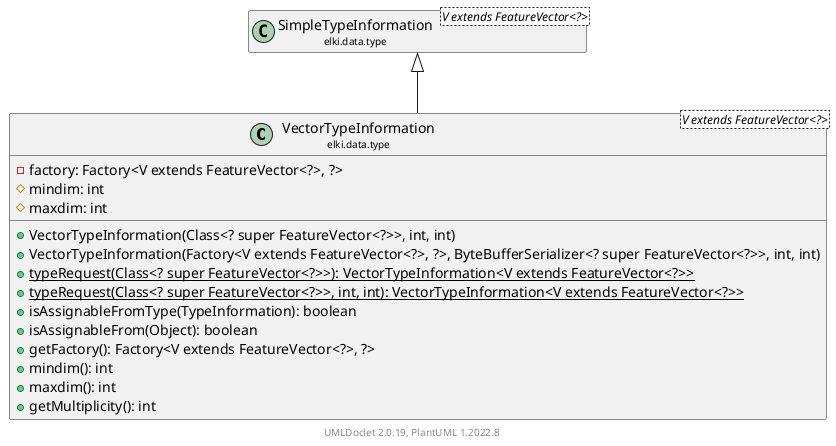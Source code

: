 @startuml
    remove .*\.(Instance|Par|Parameterizer|Factory)$
    set namespaceSeparator none
    hide empty fields
    hide empty methods

    class "<size:14>VectorTypeInformation\n<size:10>elki.data.type" as elki.data.type.VectorTypeInformation<V extends FeatureVector<?>> [[VectorTypeInformation.html]] {
        -factory: Factory<V extends FeatureVector<?>, ?>
        #mindim: int
        #maxdim: int
        +VectorTypeInformation(Class<? super FeatureVector<?>>, int, int)
        +VectorTypeInformation(Factory<V extends FeatureVector<?>, ?>, ByteBufferSerializer<? super FeatureVector<?>>, int, int)
        {static} +typeRequest(Class<? super FeatureVector<?>>): VectorTypeInformation<V extends FeatureVector<?>>
        {static} +typeRequest(Class<? super FeatureVector<?>>, int, int): VectorTypeInformation<V extends FeatureVector<?>>
        +isAssignableFromType(TypeInformation): boolean
        +isAssignableFrom(Object): boolean
        +getFactory(): Factory<V extends FeatureVector<?>, ?>
        +mindim(): int
        +maxdim(): int
        +getMultiplicity(): int
    }

    class "<size:14>SimpleTypeInformation\n<size:10>elki.data.type" as elki.data.type.SimpleTypeInformation<V extends FeatureVector<?>> [[SimpleTypeInformation.html]]

    elki.data.type.SimpleTypeInformation <|-- elki.data.type.VectorTypeInformation

    center footer UMLDoclet 2.0.19, PlantUML 1.2022.8
@enduml
